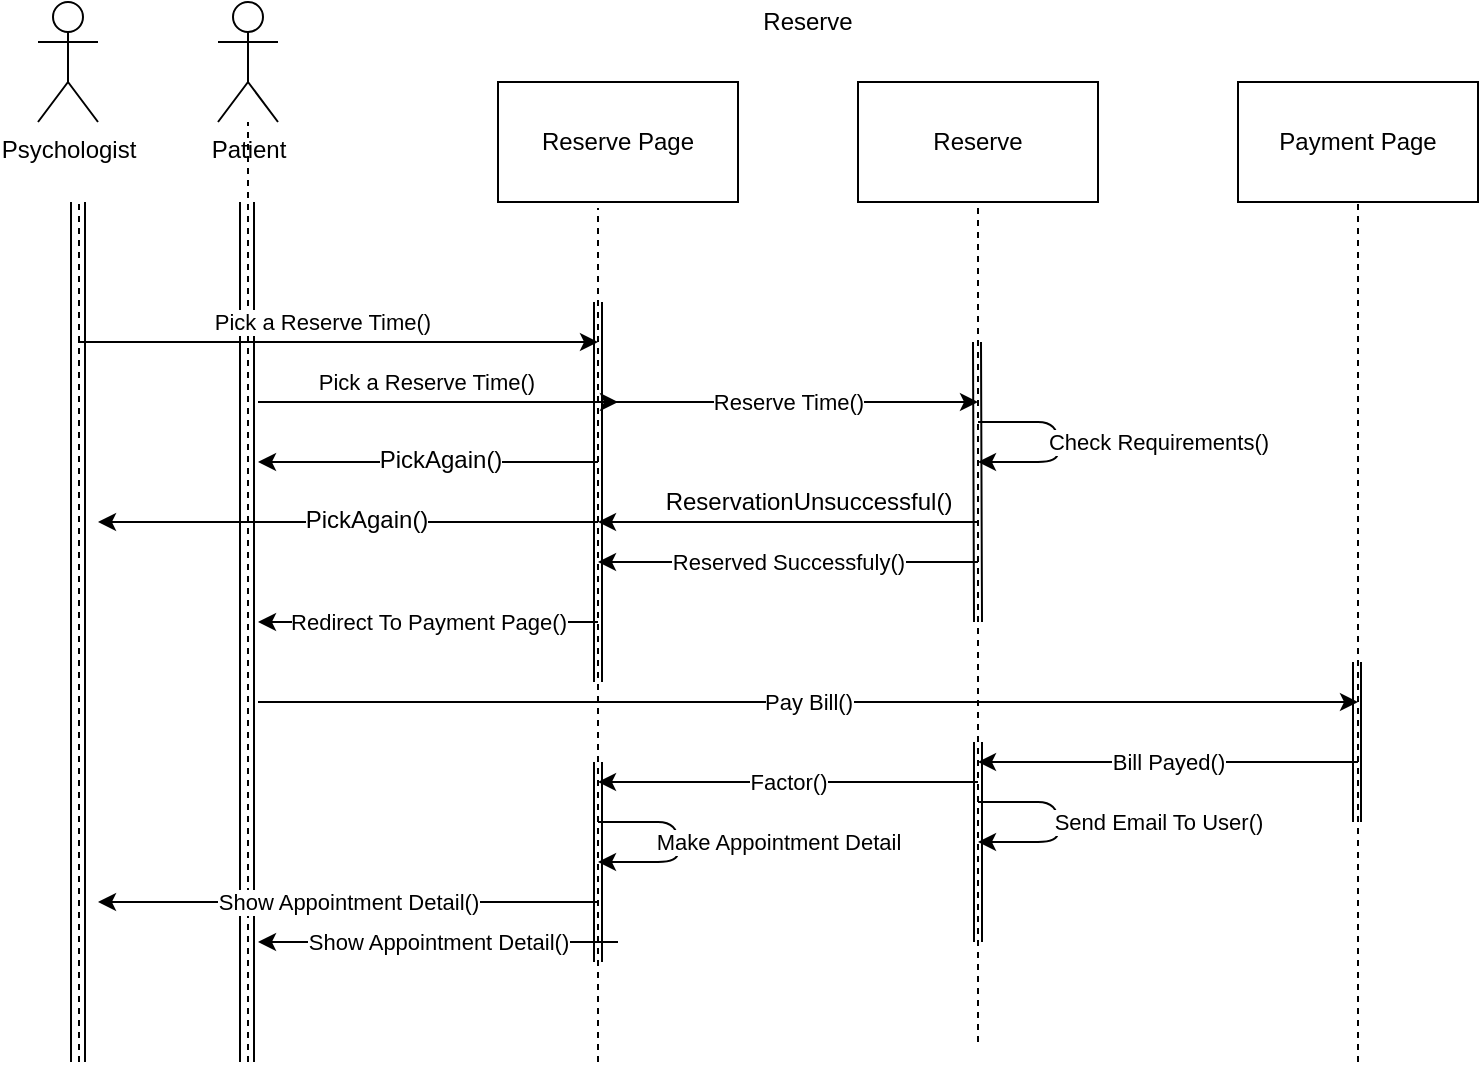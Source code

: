 <mxfile version="10.6.7" type="github"><diagram id="XXjf6ZceVq6lC7rZs3A-" name="Page-1"><mxGraphModel dx="1004" dy="560" grid="1" gridSize="10" guides="1" tooltips="1" connect="1" arrows="1" fold="1" page="1" pageScale="1" pageWidth="850" pageHeight="1100" math="0" shadow="0"><root><mxCell id="0"/><mxCell id="1" parent="0"/><mxCell id="DxrNM12mY8kJVyVhBFl2-1" value="Patient" style="shape=umlActor;verticalLabelPosition=bottom;labelBackgroundColor=#ffffff;verticalAlign=top;html=1;outlineConnect=0;" parent="1" vertex="1"><mxGeometry x="150" y="50" width="30" height="60" as="geometry"/></mxCell><mxCell id="DxrNM12mY8kJVyVhBFl2-2" value="Reserve" style="text;html=1;strokeColor=none;fillColor=none;align=center;verticalAlign=middle;whiteSpace=wrap;rounded=0;" parent="1" vertex="1"><mxGeometry x="425" y="50" width="40" height="20" as="geometry"/></mxCell><mxCell id="DxrNM12mY8kJVyVhBFl2-3" value="Reserve Page" style="rounded=0;whiteSpace=wrap;html=1;" parent="1" vertex="1"><mxGeometry x="290" y="90" width="120" height="60" as="geometry"/></mxCell><mxCell id="DxrNM12mY8kJVyVhBFl2-4" value="" style="endArrow=none;dashed=1;html=1;" parent="1" target="DxrNM12mY8kJVyVhBFl2-1" edge="1"><mxGeometry width="50" height="50" relative="1" as="geometry"><mxPoint x="165" y="580" as="sourcePoint"/><mxPoint x="200" y="210" as="targetPoint"/></mxGeometry></mxCell><mxCell id="DxrNM12mY8kJVyVhBFl2-5" value="" style="shape=link;html=1;width=7;" parent="1" edge="1"><mxGeometry width="50" height="50" relative="1" as="geometry"><mxPoint x="164.5" y="580" as="sourcePoint"/><mxPoint x="164.5" y="150" as="targetPoint"/></mxGeometry></mxCell><mxCell id="DxrNM12mY8kJVyVhBFl2-6" value="" style="endArrow=none;dashed=1;html=1;" parent="1" edge="1"><mxGeometry width="50" height="50" relative="1" as="geometry"><mxPoint x="340" y="580" as="sourcePoint"/><mxPoint x="340" y="153" as="targetPoint"/></mxGeometry></mxCell><mxCell id="DxrNM12mY8kJVyVhBFl2-7" value="Pick a Reserve Time()" style="endArrow=classic;html=1;" parent="1" edge="1"><mxGeometry x="-0.067" y="10" width="50" height="50" relative="1" as="geometry"><mxPoint x="80" y="220" as="sourcePoint"/><mxPoint x="340" y="220" as="targetPoint"/><mxPoint as="offset"/></mxGeometry></mxCell><mxCell id="DxrNM12mY8kJVyVhBFl2-8" value="" style="shape=link;html=1;" parent="1" edge="1"><mxGeometry width="50" height="50" relative="1" as="geometry"><mxPoint x="340" y="390" as="sourcePoint"/><mxPoint x="340" y="200" as="targetPoint"/></mxGeometry></mxCell><mxCell id="DxrNM12mY8kJVyVhBFl2-9" value="Reserve" style="rounded=0;whiteSpace=wrap;html=1;" parent="1" vertex="1"><mxGeometry x="470" y="90" width="120" height="60" as="geometry"/></mxCell><mxCell id="DxrNM12mY8kJVyVhBFl2-10" value="" style="endArrow=none;dashed=1;html=1;entryX=0.5;entryY=1;entryDx=0;entryDy=0;" parent="1" target="DxrNM12mY8kJVyVhBFl2-9" edge="1"><mxGeometry width="50" height="50" relative="1" as="geometry"><mxPoint x="530" y="570" as="sourcePoint"/><mxPoint x="600" y="240" as="targetPoint"/></mxGeometry></mxCell><mxCell id="DxrNM12mY8kJVyVhBFl2-11" value="" style="shape=link;html=1;" parent="1" edge="1"><mxGeometry width="50" height="50" relative="1" as="geometry"><mxPoint x="530" y="360" as="sourcePoint"/><mxPoint x="529.5" y="220" as="targetPoint"/></mxGeometry></mxCell><mxCell id="DxrNM12mY8kJVyVhBFl2-14" value="Reserve Time()" style="endArrow=classic;html=1;" parent="1" edge="1"><mxGeometry width="50" height="50" relative="1" as="geometry"><mxPoint x="340" y="250" as="sourcePoint"/><mxPoint x="530" y="250" as="targetPoint"/></mxGeometry></mxCell><mxCell id="DxrNM12mY8kJVyVhBFl2-15" value="Check Requirements()" style="endArrow=classic;html=1;" parent="1" edge="1"><mxGeometry x="0.2" y="-51" width="50" height="50" relative="1" as="geometry"><mxPoint x="530" y="260" as="sourcePoint"/><mxPoint x="530" y="280" as="targetPoint"/><Array as="points"><mxPoint x="570" y="260"/><mxPoint x="570" y="280"/></Array><mxPoint x="50" y="41" as="offset"/></mxGeometry></mxCell><mxCell id="DxrNM12mY8kJVyVhBFl2-19" value="Payment Page" style="rounded=0;whiteSpace=wrap;html=1;" parent="1" vertex="1"><mxGeometry x="660" y="90" width="120" height="60" as="geometry"/></mxCell><mxCell id="DxrNM12mY8kJVyVhBFl2-21" value="" style="endArrow=none;dashed=1;html=1;entryX=0.5;entryY=1;entryDx=0;entryDy=0;" parent="1" target="DxrNM12mY8kJVyVhBFl2-19" edge="1"><mxGeometry width="50" height="50" relative="1" as="geometry"><mxPoint x="720" y="580" as="sourcePoint"/><mxPoint x="745" y="220" as="targetPoint"/></mxGeometry></mxCell><mxCell id="DxrNM12mY8kJVyVhBFl2-22" value="Reserved Successfuly()" style="endArrow=classic;html=1;" parent="1" edge="1"><mxGeometry width="50" height="50" relative="1" as="geometry"><mxPoint x="530" y="330" as="sourcePoint"/><mxPoint x="340" y="330" as="targetPoint"/></mxGeometry></mxCell><mxCell id="DxrNM12mY8kJVyVhBFl2-23" value="&lt;div&gt;Redirect To Payment Page()&lt;/div&gt;" style="endArrow=classic;html=1;" parent="1" edge="1"><mxGeometry width="50" height="50" relative="1" as="geometry"><mxPoint x="340" y="360" as="sourcePoint"/><mxPoint x="170" y="360" as="targetPoint"/></mxGeometry></mxCell><mxCell id="DxrNM12mY8kJVyVhBFl2-24" value="Pay Bill()" style="endArrow=classic;html=1;" parent="1" edge="1"><mxGeometry width="50" height="50" relative="1" as="geometry"><mxPoint x="170" y="400" as="sourcePoint"/><mxPoint x="720" y="400" as="targetPoint"/></mxGeometry></mxCell><mxCell id="DxrNM12mY8kJVyVhBFl2-25" value="" style="shape=link;html=1;" parent="1" edge="1"><mxGeometry width="50" height="50" relative="1" as="geometry"><mxPoint x="719.5" y="460" as="sourcePoint"/><mxPoint x="719.5" y="380" as="targetPoint"/></mxGeometry></mxCell><mxCell id="DxrNM12mY8kJVyVhBFl2-26" value="" style="shape=link;html=1;" parent="1" edge="1"><mxGeometry width="50" height="50" relative="1" as="geometry"><mxPoint x="530" y="520" as="sourcePoint"/><mxPoint x="530" y="420" as="targetPoint"/></mxGeometry></mxCell><mxCell id="DxrNM12mY8kJVyVhBFl2-27" value="Bill Payed()" style="endArrow=classic;html=1;" parent="1" edge="1"><mxGeometry width="50" height="50" relative="1" as="geometry"><mxPoint x="720" y="430" as="sourcePoint"/><mxPoint x="530" y="430" as="targetPoint"/></mxGeometry></mxCell><mxCell id="DxrNM12mY8kJVyVhBFl2-28" value="" style="shape=link;html=1;" parent="1" edge="1"><mxGeometry width="50" height="50" relative="1" as="geometry"><mxPoint x="340" y="530" as="sourcePoint"/><mxPoint x="340" y="430" as="targetPoint"/></mxGeometry></mxCell><mxCell id="DxrNM12mY8kJVyVhBFl2-29" value="Factor()" style="endArrow=classic;html=1;" parent="1" edge="1"><mxGeometry width="50" height="50" relative="1" as="geometry"><mxPoint x="530" y="440" as="sourcePoint"/><mxPoint x="340" y="440" as="targetPoint"/></mxGeometry></mxCell><mxCell id="DxrNM12mY8kJVyVhBFl2-32" value="Make Appointment Detail" style="endArrow=classic;html=1;" parent="1" edge="1"><mxGeometry x="0.2" y="-51" width="50" height="50" relative="1" as="geometry"><mxPoint x="340" y="460" as="sourcePoint"/><mxPoint x="340" y="480" as="targetPoint"/><Array as="points"><mxPoint x="380" y="460"/><mxPoint x="380" y="480"/></Array><mxPoint x="50" y="41" as="offset"/></mxGeometry></mxCell><mxCell id="DxrNM12mY8kJVyVhBFl2-33" value="Show Appointment Detail()" style="endArrow=classic;html=1;" parent="1" edge="1"><mxGeometry width="50" height="50" relative="1" as="geometry"><mxPoint x="340" y="500" as="sourcePoint"/><mxPoint x="90" y="500" as="targetPoint"/></mxGeometry></mxCell><mxCell id="RK5OMLK6XRvG-Ivc7FZN-2" value="Send Email To User()" style="endArrow=classic;html=1;" parent="1" edge="1"><mxGeometry x="0.2" y="-51" width="50" height="50" relative="1" as="geometry"><mxPoint x="530" y="450" as="sourcePoint"/><mxPoint x="530" y="470" as="targetPoint"/><Array as="points"><mxPoint x="570" y="450"/><mxPoint x="570" y="470"/></Array><mxPoint x="50" y="41" as="offset"/></mxGeometry></mxCell><mxCell id="zfX_Jru3-abFtyGseejn-1" value="" style="endArrow=classic;html=1;" parent="1" edge="1"><mxGeometry width="50" height="50" relative="1" as="geometry"><mxPoint x="530" y="310" as="sourcePoint"/><mxPoint x="340" y="310" as="targetPoint"/></mxGeometry></mxCell><mxCell id="zfX_Jru3-abFtyGseejn-2" value="ReservationUnsuccessful()&lt;br&gt;" style="text;html=1;resizable=0;points=[];align=center;verticalAlign=middle;labelBackgroundColor=#ffffff;" parent="zfX_Jru3-abFtyGseejn-1" vertex="1" connectable="0"><mxGeometry x="-0.326" y="-3" relative="1" as="geometry"><mxPoint x="-21" y="-7" as="offset"/></mxGeometry></mxCell><mxCell id="zfX_Jru3-abFtyGseejn-3" value="" style="endArrow=classic;html=1;" parent="1" edge="1"><mxGeometry width="50" height="50" relative="1" as="geometry"><mxPoint x="340" y="310" as="sourcePoint"/><mxPoint x="90" y="310" as="targetPoint"/></mxGeometry></mxCell><mxCell id="zfX_Jru3-abFtyGseejn-5" value="PickAgain()&lt;br&gt;" style="text;html=1;resizable=0;points=[];align=center;verticalAlign=middle;labelBackgroundColor=#ffffff;" parent="zfX_Jru3-abFtyGseejn-3" vertex="1" connectable="0"><mxGeometry x="-0.071" y="-1" relative="1" as="geometry"><mxPoint as="offset"/></mxGeometry></mxCell><mxCell id="ewXwwIdHxxVyyvvaPwKX-1" value="" style="endArrow=none;dashed=1;html=1;" edge="1" parent="1"><mxGeometry width="50" height="50" relative="1" as="geometry"><mxPoint x="80.5" y="580" as="sourcePoint"/><mxPoint x="80.5" y="150" as="targetPoint"/></mxGeometry></mxCell><mxCell id="ewXwwIdHxxVyyvvaPwKX-2" value="" style="shape=link;html=1;width=7;" edge="1" parent="1"><mxGeometry width="50" height="50" relative="1" as="geometry"><mxPoint x="80" y="580" as="sourcePoint"/><mxPoint x="80" y="150" as="targetPoint"/></mxGeometry></mxCell><mxCell id="ewXwwIdHxxVyyvvaPwKX-3" value="Psychologist" style="shape=umlActor;verticalLabelPosition=bottom;labelBackgroundColor=#ffffff;verticalAlign=top;html=1;outlineConnect=0;" vertex="1" parent="1"><mxGeometry x="60" y="50" width="30" height="60" as="geometry"/></mxCell><mxCell id="ewXwwIdHxxVyyvvaPwKX-6" value="" style="endArrow=classic;html=1;" edge="1" parent="1"><mxGeometry width="50" height="50" relative="1" as="geometry"><mxPoint x="340" y="280" as="sourcePoint"/><mxPoint x="170" y="280" as="targetPoint"/></mxGeometry></mxCell><mxCell id="ewXwwIdHxxVyyvvaPwKX-7" value="PickAgain()&lt;br&gt;" style="text;html=1;resizable=0;points=[];align=center;verticalAlign=middle;labelBackgroundColor=#ffffff;" vertex="1" connectable="0" parent="ewXwwIdHxxVyyvvaPwKX-6"><mxGeometry x="-0.071" y="-1" relative="1" as="geometry"><mxPoint as="offset"/></mxGeometry></mxCell><mxCell id="ewXwwIdHxxVyyvvaPwKX-8" value="Pick a Reserve Time()" style="endArrow=classic;html=1;" edge="1" parent="1"><mxGeometry x="-0.067" y="10" width="50" height="50" relative="1" as="geometry"><mxPoint x="170" y="250" as="sourcePoint"/><mxPoint x="350" y="250" as="targetPoint"/><mxPoint as="offset"/></mxGeometry></mxCell><mxCell id="ewXwwIdHxxVyyvvaPwKX-9" value="Show Appointment Detail()" style="endArrow=classic;html=1;" edge="1" parent="1"><mxGeometry width="50" height="50" relative="1" as="geometry"><mxPoint x="350" y="520" as="sourcePoint"/><mxPoint x="170" y="520" as="targetPoint"/></mxGeometry></mxCell></root></mxGraphModel></diagram></mxfile>
